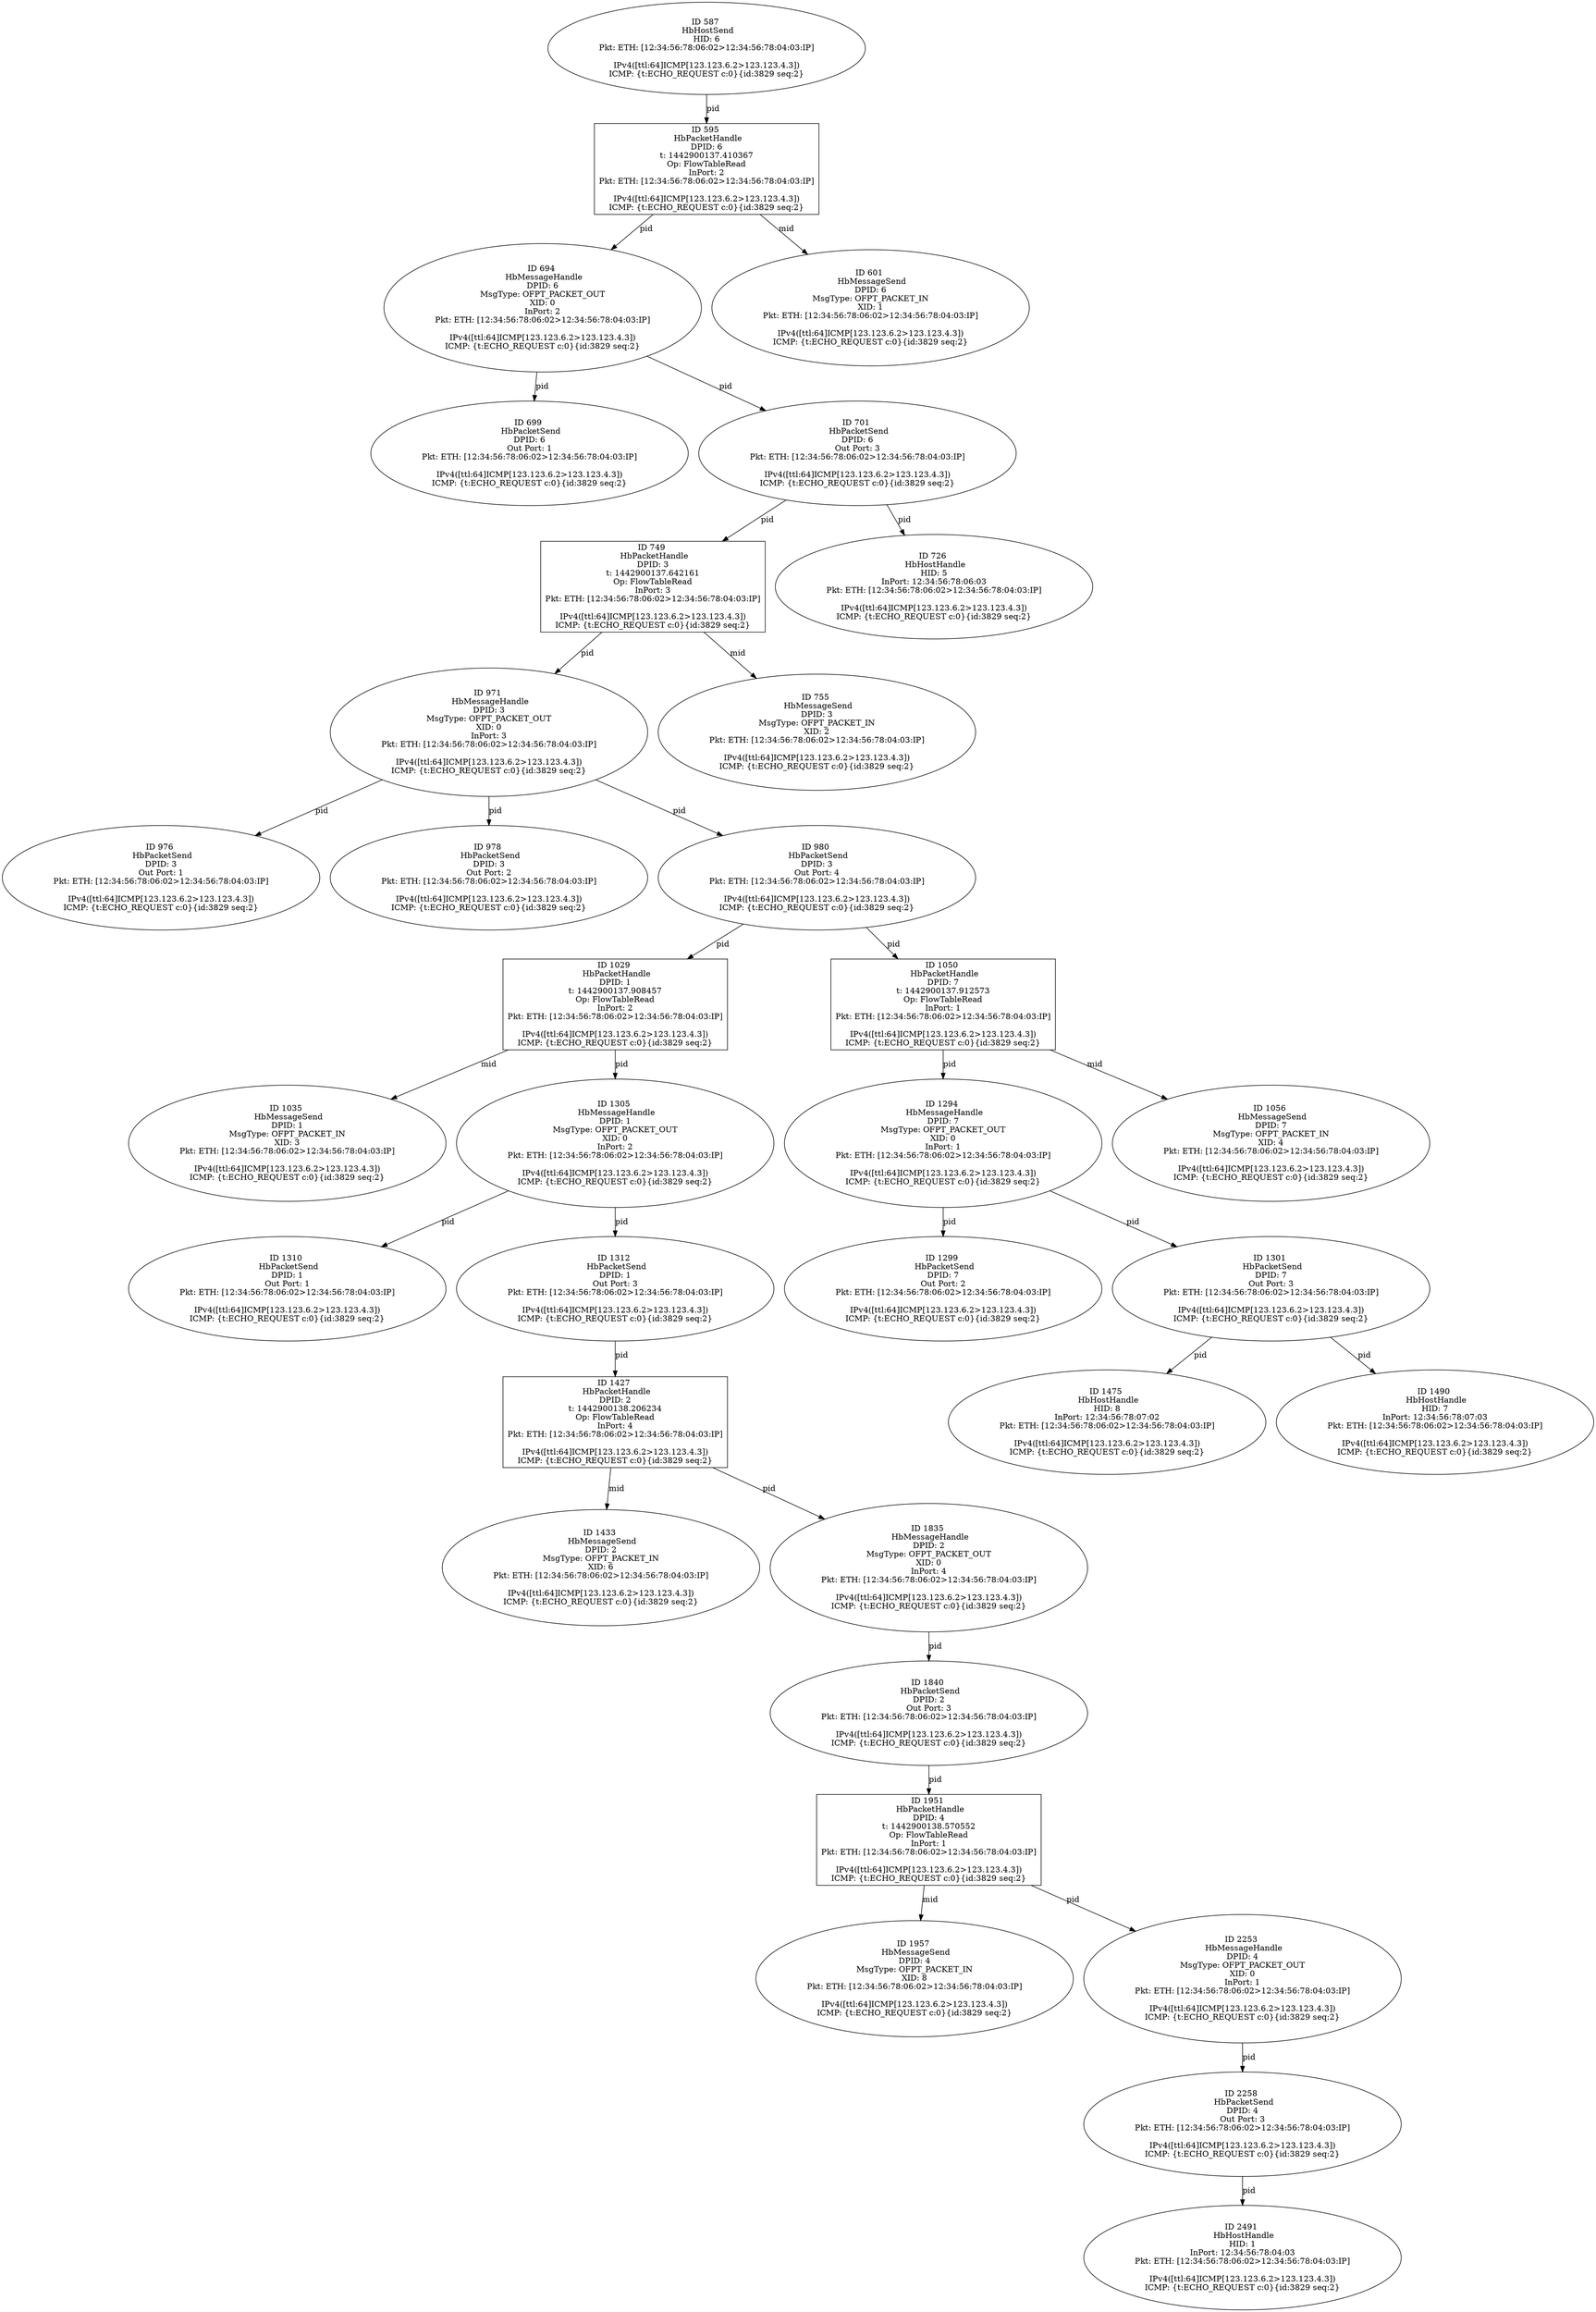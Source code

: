 strict digraph G {
1029 [shape=box, event=<hb_events.HbPacketHandle object at 0x107940810>, label="ID 1029 
 HbPacketHandle
DPID: 1
t: 1442900137.908457
Op: FlowTableRead
InPort: 2
Pkt: ETH: [12:34:56:78:06:02>12:34:56:78:04:03:IP]

IPv4([ttl:64]ICMP[123.123.6.2>123.123.4.3])
ICMP: {t:ECHO_REQUEST c:0}{id:3829 seq:2}"];
1035 [shape=oval, event=<hb_events.HbMessageSend object at 0x107940f50>, label="ID 1035 
 HbMessageSend
DPID: 1
MsgType: OFPT_PACKET_IN
XID: 3
Pkt: ETH: [12:34:56:78:06:02>12:34:56:78:04:03:IP]

IPv4([ttl:64]ICMP[123.123.6.2>123.123.4.3])
ICMP: {t:ECHO_REQUEST c:0}{id:3829 seq:2}"];
1294 [shape=oval, event=<hb_events.HbMessageHandle object at 0x1079db390>, label="ID 1294 
 HbMessageHandle
DPID: 7
MsgType: OFPT_PACKET_OUT
XID: 0
InPort: 1
Pkt: ETH: [12:34:56:78:06:02>12:34:56:78:04:03:IP]

IPv4([ttl:64]ICMP[123.123.6.2>123.123.4.3])
ICMP: {t:ECHO_REQUEST c:0}{id:3829 seq:2}"];
749 [shape=box, event=<hb_events.HbPacketHandle object at 0x1078d8a90>, label="ID 749 
 HbPacketHandle
DPID: 3
t: 1442900137.642161
Op: FlowTableRead
InPort: 3
Pkt: ETH: [12:34:56:78:06:02>12:34:56:78:04:03:IP]

IPv4([ttl:64]ICMP[123.123.6.2>123.123.4.3])
ICMP: {t:ECHO_REQUEST c:0}{id:3829 seq:2}"];
1299 [shape=oval, event=<hb_events.HbPacketSend object at 0x1079dbc50>, label="ID 1299 
 HbPacketSend
DPID: 7
Out Port: 2
Pkt: ETH: [12:34:56:78:06:02>12:34:56:78:04:03:IP]

IPv4([ttl:64]ICMP[123.123.6.2>123.123.4.3])
ICMP: {t:ECHO_REQUEST c:0}{id:3829 seq:2}"];
1301 [shape=oval, event=<hb_events.HbPacketSend object at 0x1079dbe90>, label="ID 1301 
 HbPacketSend
DPID: 7
Out Port: 3
Pkt: ETH: [12:34:56:78:06:02>12:34:56:78:04:03:IP]

IPv4([ttl:64]ICMP[123.123.6.2>123.123.4.3])
ICMP: {t:ECHO_REQUEST c:0}{id:3829 seq:2}"];
1433 [shape=oval, event=<hb_events.HbMessageSend object at 0x107a5c950>, label="ID 1433 
 HbMessageSend
DPID: 2
MsgType: OFPT_PACKET_IN
XID: 6
Pkt: ETH: [12:34:56:78:06:02>12:34:56:78:04:03:IP]

IPv4([ttl:64]ICMP[123.123.6.2>123.123.4.3])
ICMP: {t:ECHO_REQUEST c:0}{id:3829 seq:2}"];
1305 [shape=oval, event=<hb_events.HbMessageHandle object at 0x1079e0110>, label="ID 1305 
 HbMessageHandle
DPID: 1
MsgType: OFPT_PACKET_OUT
XID: 0
InPort: 2
Pkt: ETH: [12:34:56:78:06:02>12:34:56:78:04:03:IP]

IPv4([ttl:64]ICMP[123.123.6.2>123.123.4.3])
ICMP: {t:ECHO_REQUEST c:0}{id:3829 seq:2}"];
1050 [shape=box, event=<hb_events.HbPacketHandle object at 0x10794b990>, label="ID 1050 
 HbPacketHandle
DPID: 7
t: 1442900137.912573
Op: FlowTableRead
InPort: 1
Pkt: ETH: [12:34:56:78:06:02>12:34:56:78:04:03:IP]

IPv4([ttl:64]ICMP[123.123.6.2>123.123.4.3])
ICMP: {t:ECHO_REQUEST c:0}{id:3829 seq:2}"];
1310 [shape=oval, event=<hb_events.HbPacketSend object at 0x1079e0610>, label="ID 1310 
 HbPacketSend
DPID: 1
Out Port: 1
Pkt: ETH: [12:34:56:78:06:02>12:34:56:78:04:03:IP]

IPv4([ttl:64]ICMP[123.123.6.2>123.123.4.3])
ICMP: {t:ECHO_REQUEST c:0}{id:3829 seq:2}"];
1951 [shape=box, event=<hb_events.HbPacketHandle object at 0x107b888d0>, label="ID 1951 
 HbPacketHandle
DPID: 4
t: 1442900138.570552
Op: FlowTableRead
InPort: 1
Pkt: ETH: [12:34:56:78:06:02>12:34:56:78:04:03:IP]

IPv4([ttl:64]ICMP[123.123.6.2>123.123.4.3])
ICMP: {t:ECHO_REQUEST c:0}{id:3829 seq:2}"];
1056 [shape=oval, event=<hb_events.HbMessageSend object at 0x107951110>, label="ID 1056 
 HbMessageSend
DPID: 7
MsgType: OFPT_PACKET_IN
XID: 4
Pkt: ETH: [12:34:56:78:06:02>12:34:56:78:04:03:IP]

IPv4([ttl:64]ICMP[123.123.6.2>123.123.4.3])
ICMP: {t:ECHO_REQUEST c:0}{id:3829 seq:2}"];
1957 [shape=oval, event=<hb_events.HbMessageSend object at 0x107b8d0d0>, label="ID 1957 
 HbMessageSend
DPID: 4
MsgType: OFPT_PACKET_IN
XID: 8
Pkt: ETH: [12:34:56:78:06:02>12:34:56:78:04:03:IP]

IPv4([ttl:64]ICMP[123.123.6.2>123.123.4.3])
ICMP: {t:ECHO_REQUEST c:0}{id:3829 seq:2}"];
1835 [shape=oval, event=<hb_events.HbMessageHandle object at 0x107a88590>, label="ID 1835 
 HbMessageHandle
DPID: 2
MsgType: OFPT_PACKET_OUT
XID: 0
InPort: 4
Pkt: ETH: [12:34:56:78:06:02>12:34:56:78:04:03:IP]

IPv4([ttl:64]ICMP[123.123.6.2>123.123.4.3])
ICMP: {t:ECHO_REQUEST c:0}{id:3829 seq:2}"];
1840 [shape=oval, event=<hb_events.HbPacketSend object at 0x107a883d0>, label="ID 1840 
 HbPacketSend
DPID: 2
Out Port: 3
Pkt: ETH: [12:34:56:78:06:02>12:34:56:78:04:03:IP]

IPv4([ttl:64]ICMP[123.123.6.2>123.123.4.3])
ICMP: {t:ECHO_REQUEST c:0}{id:3829 seq:2}"];
694 [shape=oval, event=<hb_events.HbMessageHandle object at 0x1078ca390>, label="ID 694 
 HbMessageHandle
DPID: 6
MsgType: OFPT_PACKET_OUT
XID: 0
InPort: 2
Pkt: ETH: [12:34:56:78:06:02>12:34:56:78:04:03:IP]

IPv4([ttl:64]ICMP[123.123.6.2>123.123.4.3])
ICMP: {t:ECHO_REQUEST c:0}{id:3829 seq:2}"];
699 [shape=oval, event=<hb_events.HbPacketSend object at 0x1078ca890>, label="ID 699 
 HbPacketSend
DPID: 6
Out Port: 1
Pkt: ETH: [12:34:56:78:06:02>12:34:56:78:04:03:IP]

IPv4([ttl:64]ICMP[123.123.6.2>123.123.4.3])
ICMP: {t:ECHO_REQUEST c:0}{id:3829 seq:2}"];
701 [shape=oval, event=<hb_events.HbPacketSend object at 0x1078caa90>, label="ID 701 
 HbPacketSend
DPID: 6
Out Port: 3
Pkt: ETH: [12:34:56:78:06:02>12:34:56:78:04:03:IP]

IPv4([ttl:64]ICMP[123.123.6.2>123.123.4.3])
ICMP: {t:ECHO_REQUEST c:0}{id:3829 seq:2}"];
1312 [shape=oval, event=<hb_events.HbPacketSend object at 0x1079e0850>, label="ID 1312 
 HbPacketSend
DPID: 1
Out Port: 3
Pkt: ETH: [12:34:56:78:06:02>12:34:56:78:04:03:IP]

IPv4([ttl:64]ICMP[123.123.6.2>123.123.4.3])
ICMP: {t:ECHO_REQUEST c:0}{id:3829 seq:2}"];
1475 [shape=oval, event=<hb_events.HbHostHandle object at 0x1079e5b90>, label="ID 1475 
 HbHostHandle
HID: 8
InPort: 12:34:56:78:07:02
Pkt: ETH: [12:34:56:78:06:02>12:34:56:78:04:03:IP]

IPv4([ttl:64]ICMP[123.123.6.2>123.123.4.3])
ICMP: {t:ECHO_REQUEST c:0}{id:3829 seq:2}"];
971 [shape=oval, event=<hb_events.HbMessageHandle object at 0x10792a990>, label="ID 971 
 HbMessageHandle
DPID: 3
MsgType: OFPT_PACKET_OUT
XID: 0
InPort: 3
Pkt: ETH: [12:34:56:78:06:02>12:34:56:78:04:03:IP]

IPv4([ttl:64]ICMP[123.123.6.2>123.123.4.3])
ICMP: {t:ECHO_REQUEST c:0}{id:3829 seq:2}"];
2253 [shape=oval, event=<hb_events.HbMessageHandle object at 0x107c959d0>, label="ID 2253 
 HbMessageHandle
DPID: 4
MsgType: OFPT_PACKET_OUT
XID: 0
InPort: 1
Pkt: ETH: [12:34:56:78:06:02>12:34:56:78:04:03:IP]

IPv4([ttl:64]ICMP[123.123.6.2>123.123.4.3])
ICMP: {t:ECHO_REQUEST c:0}{id:3829 seq:2}"];
976 [shape=oval, event=<hb_events.HbPacketSend object at 0x10792ae10>, label="ID 976 
 HbPacketSend
DPID: 3
Out Port: 1
Pkt: ETH: [12:34:56:78:06:02>12:34:56:78:04:03:IP]

IPv4([ttl:64]ICMP[123.123.6.2>123.123.4.3])
ICMP: {t:ECHO_REQUEST c:0}{id:3829 seq:2}"];
978 [shape=oval, event=<hb_events.HbPacketSend object at 0x107932090>, label="ID 978 
 HbPacketSend
DPID: 3
Out Port: 2
Pkt: ETH: [12:34:56:78:06:02>12:34:56:78:04:03:IP]

IPv4([ttl:64]ICMP[123.123.6.2>123.123.4.3])
ICMP: {t:ECHO_REQUEST c:0}{id:3829 seq:2}"];
595 [shape=box, event=<hb_events.HbPacketHandle object at 0x1078a3e10>, label="ID 595 
 HbPacketHandle
DPID: 6
t: 1442900137.410367
Op: FlowTableRead
InPort: 2
Pkt: ETH: [12:34:56:78:06:02>12:34:56:78:04:03:IP]

IPv4([ttl:64]ICMP[123.123.6.2>123.123.4.3])
ICMP: {t:ECHO_REQUEST c:0}{id:3829 seq:2}"];
980 [shape=oval, event=<hb_events.HbPacketSend object at 0x107932fd0>, label="ID 980 
 HbPacketSend
DPID: 3
Out Port: 4
Pkt: ETH: [12:34:56:78:06:02>12:34:56:78:04:03:IP]

IPv4([ttl:64]ICMP[123.123.6.2>123.123.4.3])
ICMP: {t:ECHO_REQUEST c:0}{id:3829 seq:2}"];
726 [shape=oval, event=<hb_events.HbHostHandle object at 0x1078d26d0>, label="ID 726 
 HbHostHandle
HID: 5
InPort: 12:34:56:78:06:03
Pkt: ETH: [12:34:56:78:06:02>12:34:56:78:04:03:IP]

IPv4([ttl:64]ICMP[123.123.6.2>123.123.4.3])
ICMP: {t:ECHO_REQUEST c:0}{id:3829 seq:2}"];
601 [shape=oval, event=<hb_events.HbMessageSend object at 0x1078ab590>, label="ID 601 
 HbMessageSend
DPID: 6
MsgType: OFPT_PACKET_IN
XID: 1
Pkt: ETH: [12:34:56:78:06:02>12:34:56:78:04:03:IP]

IPv4([ttl:64]ICMP[123.123.6.2>123.123.4.3])
ICMP: {t:ECHO_REQUEST c:0}{id:3829 seq:2}"];
587 [shape=oval, event=<hb_events.HbHostSend object at 0x1078a35d0>, label="ID 587 
 HbHostSend
HID: 6
Pkt: ETH: [12:34:56:78:06:02>12:34:56:78:04:03:IP]

IPv4([ttl:64]ICMP[123.123.6.2>123.123.4.3])
ICMP: {t:ECHO_REQUEST c:0}{id:3829 seq:2}"];
2491 [shape=oval, event=<hb_events.HbHostHandle object at 0x107d16e50>, label="ID 2491 
 HbHostHandle
HID: 1
InPort: 12:34:56:78:04:03
Pkt: ETH: [12:34:56:78:06:02>12:34:56:78:04:03:IP]

IPv4([ttl:64]ICMP[123.123.6.2>123.123.4.3])
ICMP: {t:ECHO_REQUEST c:0}{id:3829 seq:2}"];
2258 [shape=oval, event=<hb_events.HbPacketSend object at 0x107c95ed0>, label="ID 2258 
 HbPacketSend
DPID: 4
Out Port: 3
Pkt: ETH: [12:34:56:78:06:02>12:34:56:78:04:03:IP]

IPv4([ttl:64]ICMP[123.123.6.2>123.123.4.3])
ICMP: {t:ECHO_REQUEST c:0}{id:3829 seq:2}"];
1427 [shape=box, event=<hb_events.HbPacketHandle object at 0x107a5c190>, label="ID 1427 
 HbPacketHandle
DPID: 2
t: 1442900138.206234
Op: FlowTableRead
InPort: 4
Pkt: ETH: [12:34:56:78:06:02>12:34:56:78:04:03:IP]

IPv4([ttl:64]ICMP[123.123.6.2>123.123.4.3])
ICMP: {t:ECHO_REQUEST c:0}{id:3829 seq:2}"];
1490 [shape=oval, event=<hb_events.HbHostHandle object at 0x1079ee590>, label="ID 1490 
 HbHostHandle
HID: 7
InPort: 12:34:56:78:07:03
Pkt: ETH: [12:34:56:78:06:02>12:34:56:78:04:03:IP]

IPv4([ttl:64]ICMP[123.123.6.2>123.123.4.3])
ICMP: {t:ECHO_REQUEST c:0}{id:3829 seq:2}"];
755 [shape=oval, event=<hb_events.HbMessageSend object at 0x1078dd210>, label="ID 755 
 HbMessageSend
DPID: 3
MsgType: OFPT_PACKET_IN
XID: 2
Pkt: ETH: [12:34:56:78:06:02>12:34:56:78:04:03:IP]

IPv4([ttl:64]ICMP[123.123.6.2>123.123.4.3])
ICMP: {t:ECHO_REQUEST c:0}{id:3829 seq:2}"];
1029 -> 1305  [rel=pid, label=pid];
1029 -> 1035  [rel=mid, label=mid];
1294 -> 1299  [rel=pid, label=pid];
1294 -> 1301  [rel=pid, label=pid];
1301 -> 1490  [rel=pid, label=pid];
1301 -> 1475  [rel=pid, label=pid];
1305 -> 1312  [rel=pid, label=pid];
1305 -> 1310  [rel=pid, label=pid];
1050 -> 1056  [rel=mid, label=mid];
1050 -> 1294  [rel=pid, label=pid];
1951 -> 2253  [rel=pid, label=pid];
1951 -> 1957  [rel=mid, label=mid];
1835 -> 1840  [rel=pid, label=pid];
1840 -> 1951  [rel=pid, label=pid];
694 -> 699  [rel=pid, label=pid];
694 -> 701  [rel=pid, label=pid];
701 -> 749  [rel=pid, label=pid];
701 -> 726  [rel=pid, label=pid];
1312 -> 1427  [rel=pid, label=pid];
971 -> 976  [rel=pid, label=pid];
971 -> 978  [rel=pid, label=pid];
971 -> 980  [rel=pid, label=pid];
2253 -> 2258  [rel=pid, label=pid];
595 -> 601  [rel=mid, label=mid];
595 -> 694  [rel=pid, label=pid];
980 -> 1050  [rel=pid, label=pid];
980 -> 1029  [rel=pid, label=pid];
587 -> 595  [rel=pid, label=pid];
2258 -> 2491  [rel=pid, label=pid];
749 -> 971  [rel=pid, label=pid];
749 -> 755  [rel=mid, label=mid];
1427 -> 1433  [rel=mid, label=mid];
1427 -> 1835  [rel=pid, label=pid];
}
